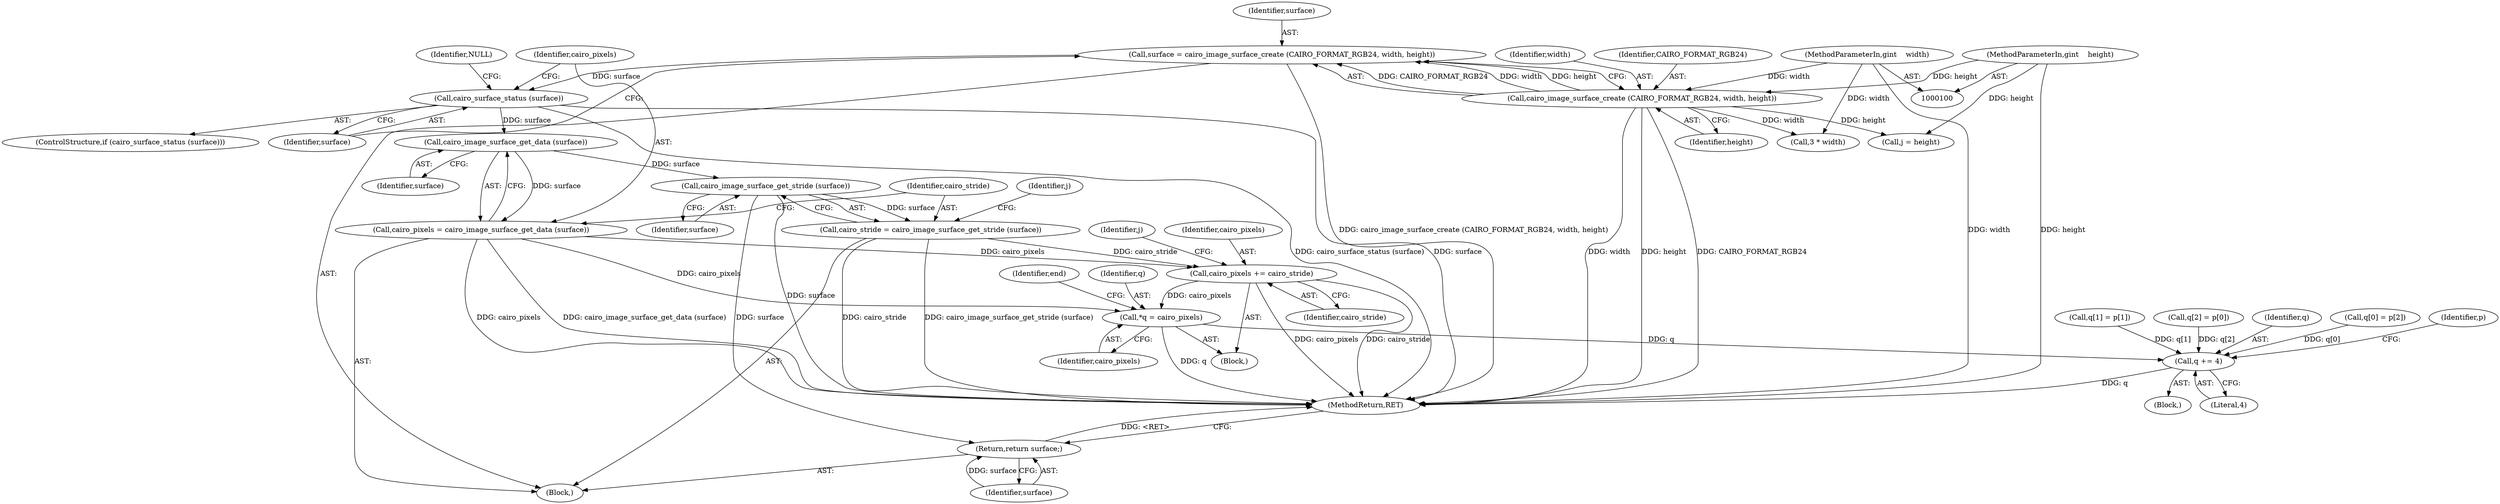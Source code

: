 digraph "0_poppler_c839b706092583f6b12ed3cc634bf5af34b7a2bb@API" {
"1000110" [label="(Call,surface = cairo_image_surface_create (CAIRO_FORMAT_RGB24, width, height))"];
"1000112" [label="(Call,cairo_image_surface_create (CAIRO_FORMAT_RGB24, width, height))"];
"1000102" [label="(MethodParameterIn,gint    width)"];
"1000103" [label="(MethodParameterIn,gint    height)"];
"1000117" [label="(Call,cairo_surface_status (surface))"];
"1000123" [label="(Call,cairo_image_surface_get_data (surface))"];
"1000121" [label="(Call,cairo_pixels = cairo_image_surface_get_data (surface))"];
"1000142" [label="(Call,*q = cairo_pixels)"];
"1000182" [label="(Call,q += 4)"];
"1000188" [label="(Call,cairo_pixels += cairo_stride)"];
"1000127" [label="(Call,cairo_image_surface_get_stride (surface))"];
"1000125" [label="(Call,cairo_stride = cairo_image_surface_get_stride (surface))"];
"1000191" [label="(Return,return surface;)"];
"1000116" [label="(ControlStructure,if (cairo_surface_status (surface)))"];
"1000130" [label="(Call,j = height)"];
"1000189" [label="(Identifier,cairo_pixels)"];
"1000184" [label="(Literal,4)"];
"1000142" [label="(Call,*q = cairo_pixels)"];
"1000111" [label="(Identifier,surface)"];
"1000117" [label="(Call,cairo_surface_status (surface))"];
"1000125" [label="(Call,cairo_stride = cairo_image_surface_get_stride (surface))"];
"1000102" [label="(MethodParameterIn,gint    width)"];
"1000182" [label="(Call,q += 4)"];
"1000114" [label="(Identifier,width)"];
"1000157" [label="(Block,)"];
"1000136" [label="(Block,)"];
"1000120" [label="(Identifier,NULL)"];
"1000110" [label="(Call,surface = cairo_image_surface_create (CAIRO_FORMAT_RGB24, width, height))"];
"1000115" [label="(Identifier,height)"];
"1000144" [label="(Identifier,cairo_pixels)"];
"1000127" [label="(Call,cairo_image_surface_get_stride (surface))"];
"1000124" [label="(Identifier,surface)"];
"1000118" [label="(Identifier,surface)"];
"1000113" [label="(Identifier,CAIRO_FORMAT_RGB24)"];
"1000193" [label="(MethodReturn,RET)"];
"1000135" [label="(Identifier,j)"];
"1000191" [label="(Return,return surface;)"];
"1000123" [label="(Call,cairo_image_surface_get_data (surface))"];
"1000190" [label="(Identifier,cairo_stride)"];
"1000147" [label="(Identifier,end)"];
"1000150" [label="(Call,3 * width)"];
"1000131" [label="(Identifier,j)"];
"1000112" [label="(Call,cairo_image_surface_create (CAIRO_FORMAT_RGB24, width, height))"];
"1000128" [label="(Identifier,surface)"];
"1000165" [label="(Call,q[1] = p[1])"];
"1000172" [label="(Call,q[2] = p[0])"];
"1000192" [label="(Identifier,surface)"];
"1000183" [label="(Identifier,q)"];
"1000158" [label="(Call,q[0] = p[2])"];
"1000155" [label="(Identifier,p)"];
"1000122" [label="(Identifier,cairo_pixels)"];
"1000103" [label="(MethodParameterIn,gint    height)"];
"1000143" [label="(Identifier,q)"];
"1000126" [label="(Identifier,cairo_stride)"];
"1000105" [label="(Block,)"];
"1000121" [label="(Call,cairo_pixels = cairo_image_surface_get_data (surface))"];
"1000188" [label="(Call,cairo_pixels += cairo_stride)"];
"1000110" -> "1000105"  [label="AST: "];
"1000110" -> "1000112"  [label="CFG: "];
"1000111" -> "1000110"  [label="AST: "];
"1000112" -> "1000110"  [label="AST: "];
"1000118" -> "1000110"  [label="CFG: "];
"1000110" -> "1000193"  [label="DDG: cairo_image_surface_create (CAIRO_FORMAT_RGB24, width, height)"];
"1000112" -> "1000110"  [label="DDG: CAIRO_FORMAT_RGB24"];
"1000112" -> "1000110"  [label="DDG: width"];
"1000112" -> "1000110"  [label="DDG: height"];
"1000110" -> "1000117"  [label="DDG: surface"];
"1000112" -> "1000115"  [label="CFG: "];
"1000113" -> "1000112"  [label="AST: "];
"1000114" -> "1000112"  [label="AST: "];
"1000115" -> "1000112"  [label="AST: "];
"1000112" -> "1000193"  [label="DDG: width"];
"1000112" -> "1000193"  [label="DDG: height"];
"1000112" -> "1000193"  [label="DDG: CAIRO_FORMAT_RGB24"];
"1000102" -> "1000112"  [label="DDG: width"];
"1000103" -> "1000112"  [label="DDG: height"];
"1000112" -> "1000130"  [label="DDG: height"];
"1000112" -> "1000150"  [label="DDG: width"];
"1000102" -> "1000100"  [label="AST: "];
"1000102" -> "1000193"  [label="DDG: width"];
"1000102" -> "1000150"  [label="DDG: width"];
"1000103" -> "1000100"  [label="AST: "];
"1000103" -> "1000193"  [label="DDG: height"];
"1000103" -> "1000130"  [label="DDG: height"];
"1000117" -> "1000116"  [label="AST: "];
"1000117" -> "1000118"  [label="CFG: "];
"1000118" -> "1000117"  [label="AST: "];
"1000120" -> "1000117"  [label="CFG: "];
"1000122" -> "1000117"  [label="CFG: "];
"1000117" -> "1000193"  [label="DDG: surface"];
"1000117" -> "1000193"  [label="DDG: cairo_surface_status (surface)"];
"1000117" -> "1000123"  [label="DDG: surface"];
"1000123" -> "1000121"  [label="AST: "];
"1000123" -> "1000124"  [label="CFG: "];
"1000124" -> "1000123"  [label="AST: "];
"1000121" -> "1000123"  [label="CFG: "];
"1000123" -> "1000121"  [label="DDG: surface"];
"1000123" -> "1000127"  [label="DDG: surface"];
"1000121" -> "1000105"  [label="AST: "];
"1000122" -> "1000121"  [label="AST: "];
"1000126" -> "1000121"  [label="CFG: "];
"1000121" -> "1000193"  [label="DDG: cairo_image_surface_get_data (surface)"];
"1000121" -> "1000193"  [label="DDG: cairo_pixels"];
"1000121" -> "1000142"  [label="DDG: cairo_pixels"];
"1000121" -> "1000188"  [label="DDG: cairo_pixels"];
"1000142" -> "1000136"  [label="AST: "];
"1000142" -> "1000144"  [label="CFG: "];
"1000143" -> "1000142"  [label="AST: "];
"1000144" -> "1000142"  [label="AST: "];
"1000147" -> "1000142"  [label="CFG: "];
"1000142" -> "1000193"  [label="DDG: q"];
"1000188" -> "1000142"  [label="DDG: cairo_pixels"];
"1000142" -> "1000182"  [label="DDG: q"];
"1000182" -> "1000157"  [label="AST: "];
"1000182" -> "1000184"  [label="CFG: "];
"1000183" -> "1000182"  [label="AST: "];
"1000184" -> "1000182"  [label="AST: "];
"1000155" -> "1000182"  [label="CFG: "];
"1000182" -> "1000193"  [label="DDG: q"];
"1000158" -> "1000182"  [label="DDG: q[0]"];
"1000165" -> "1000182"  [label="DDG: q[1]"];
"1000172" -> "1000182"  [label="DDG: q[2]"];
"1000188" -> "1000136"  [label="AST: "];
"1000188" -> "1000190"  [label="CFG: "];
"1000189" -> "1000188"  [label="AST: "];
"1000190" -> "1000188"  [label="AST: "];
"1000135" -> "1000188"  [label="CFG: "];
"1000188" -> "1000193"  [label="DDG: cairo_stride"];
"1000188" -> "1000193"  [label="DDG: cairo_pixels"];
"1000125" -> "1000188"  [label="DDG: cairo_stride"];
"1000127" -> "1000125"  [label="AST: "];
"1000127" -> "1000128"  [label="CFG: "];
"1000128" -> "1000127"  [label="AST: "];
"1000125" -> "1000127"  [label="CFG: "];
"1000127" -> "1000193"  [label="DDG: surface"];
"1000127" -> "1000125"  [label="DDG: surface"];
"1000127" -> "1000191"  [label="DDG: surface"];
"1000125" -> "1000105"  [label="AST: "];
"1000126" -> "1000125"  [label="AST: "];
"1000131" -> "1000125"  [label="CFG: "];
"1000125" -> "1000193"  [label="DDG: cairo_image_surface_get_stride (surface)"];
"1000125" -> "1000193"  [label="DDG: cairo_stride"];
"1000191" -> "1000105"  [label="AST: "];
"1000191" -> "1000192"  [label="CFG: "];
"1000192" -> "1000191"  [label="AST: "];
"1000193" -> "1000191"  [label="CFG: "];
"1000191" -> "1000193"  [label="DDG: <RET>"];
"1000192" -> "1000191"  [label="DDG: surface"];
}
